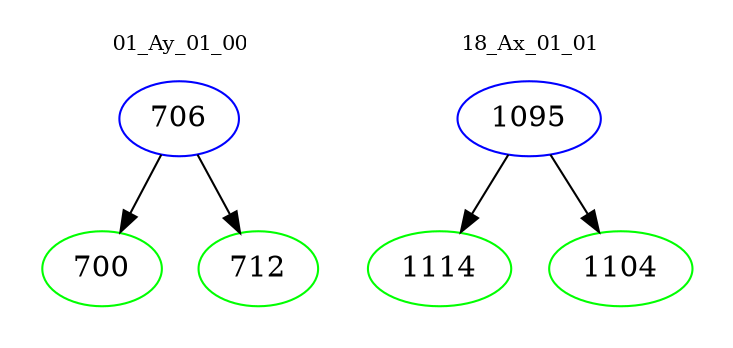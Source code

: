 digraph{
subgraph cluster_0 {
color = white
label = "01_Ay_01_00";
fontsize=10;
T0_706 [label="706", color="blue"]
T0_706 -> T0_700 [color="black"]
T0_700 [label="700", color="green"]
T0_706 -> T0_712 [color="black"]
T0_712 [label="712", color="green"]
}
subgraph cluster_1 {
color = white
label = "18_Ax_01_01";
fontsize=10;
T1_1095 [label="1095", color="blue"]
T1_1095 -> T1_1114 [color="black"]
T1_1114 [label="1114", color="green"]
T1_1095 -> T1_1104 [color="black"]
T1_1104 [label="1104", color="green"]
}
}
